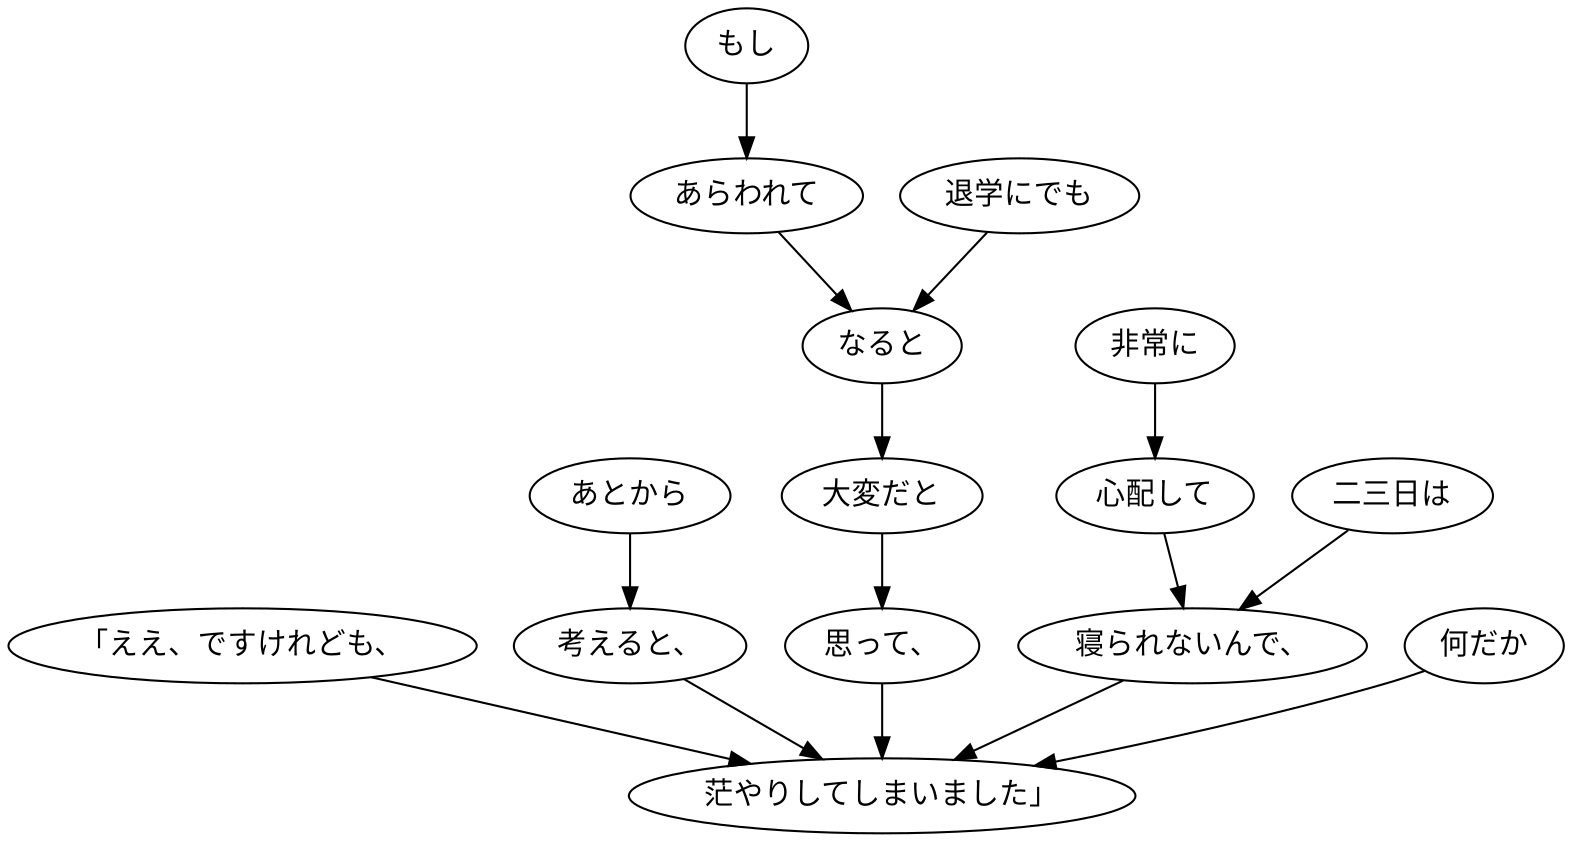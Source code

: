 digraph graph7319 {
	node0 [label="「ええ、ですけれども、"];
	node1 [label="あとから"];
	node2 [label="考えると、"];
	node3 [label="もし"];
	node4 [label="あらわれて"];
	node5 [label="退学にでも"];
	node6 [label="なると"];
	node7 [label="大変だと"];
	node8 [label="思って、"];
	node9 [label="非常に"];
	node10 [label="心配して"];
	node11 [label="二三日は"];
	node12 [label="寝られないんで、"];
	node13 [label="何だか"];
	node14 [label="茫やりしてしまいました」"];
	node0 -> node14;
	node1 -> node2;
	node2 -> node14;
	node3 -> node4;
	node4 -> node6;
	node5 -> node6;
	node6 -> node7;
	node7 -> node8;
	node8 -> node14;
	node9 -> node10;
	node10 -> node12;
	node11 -> node12;
	node12 -> node14;
	node13 -> node14;
}
